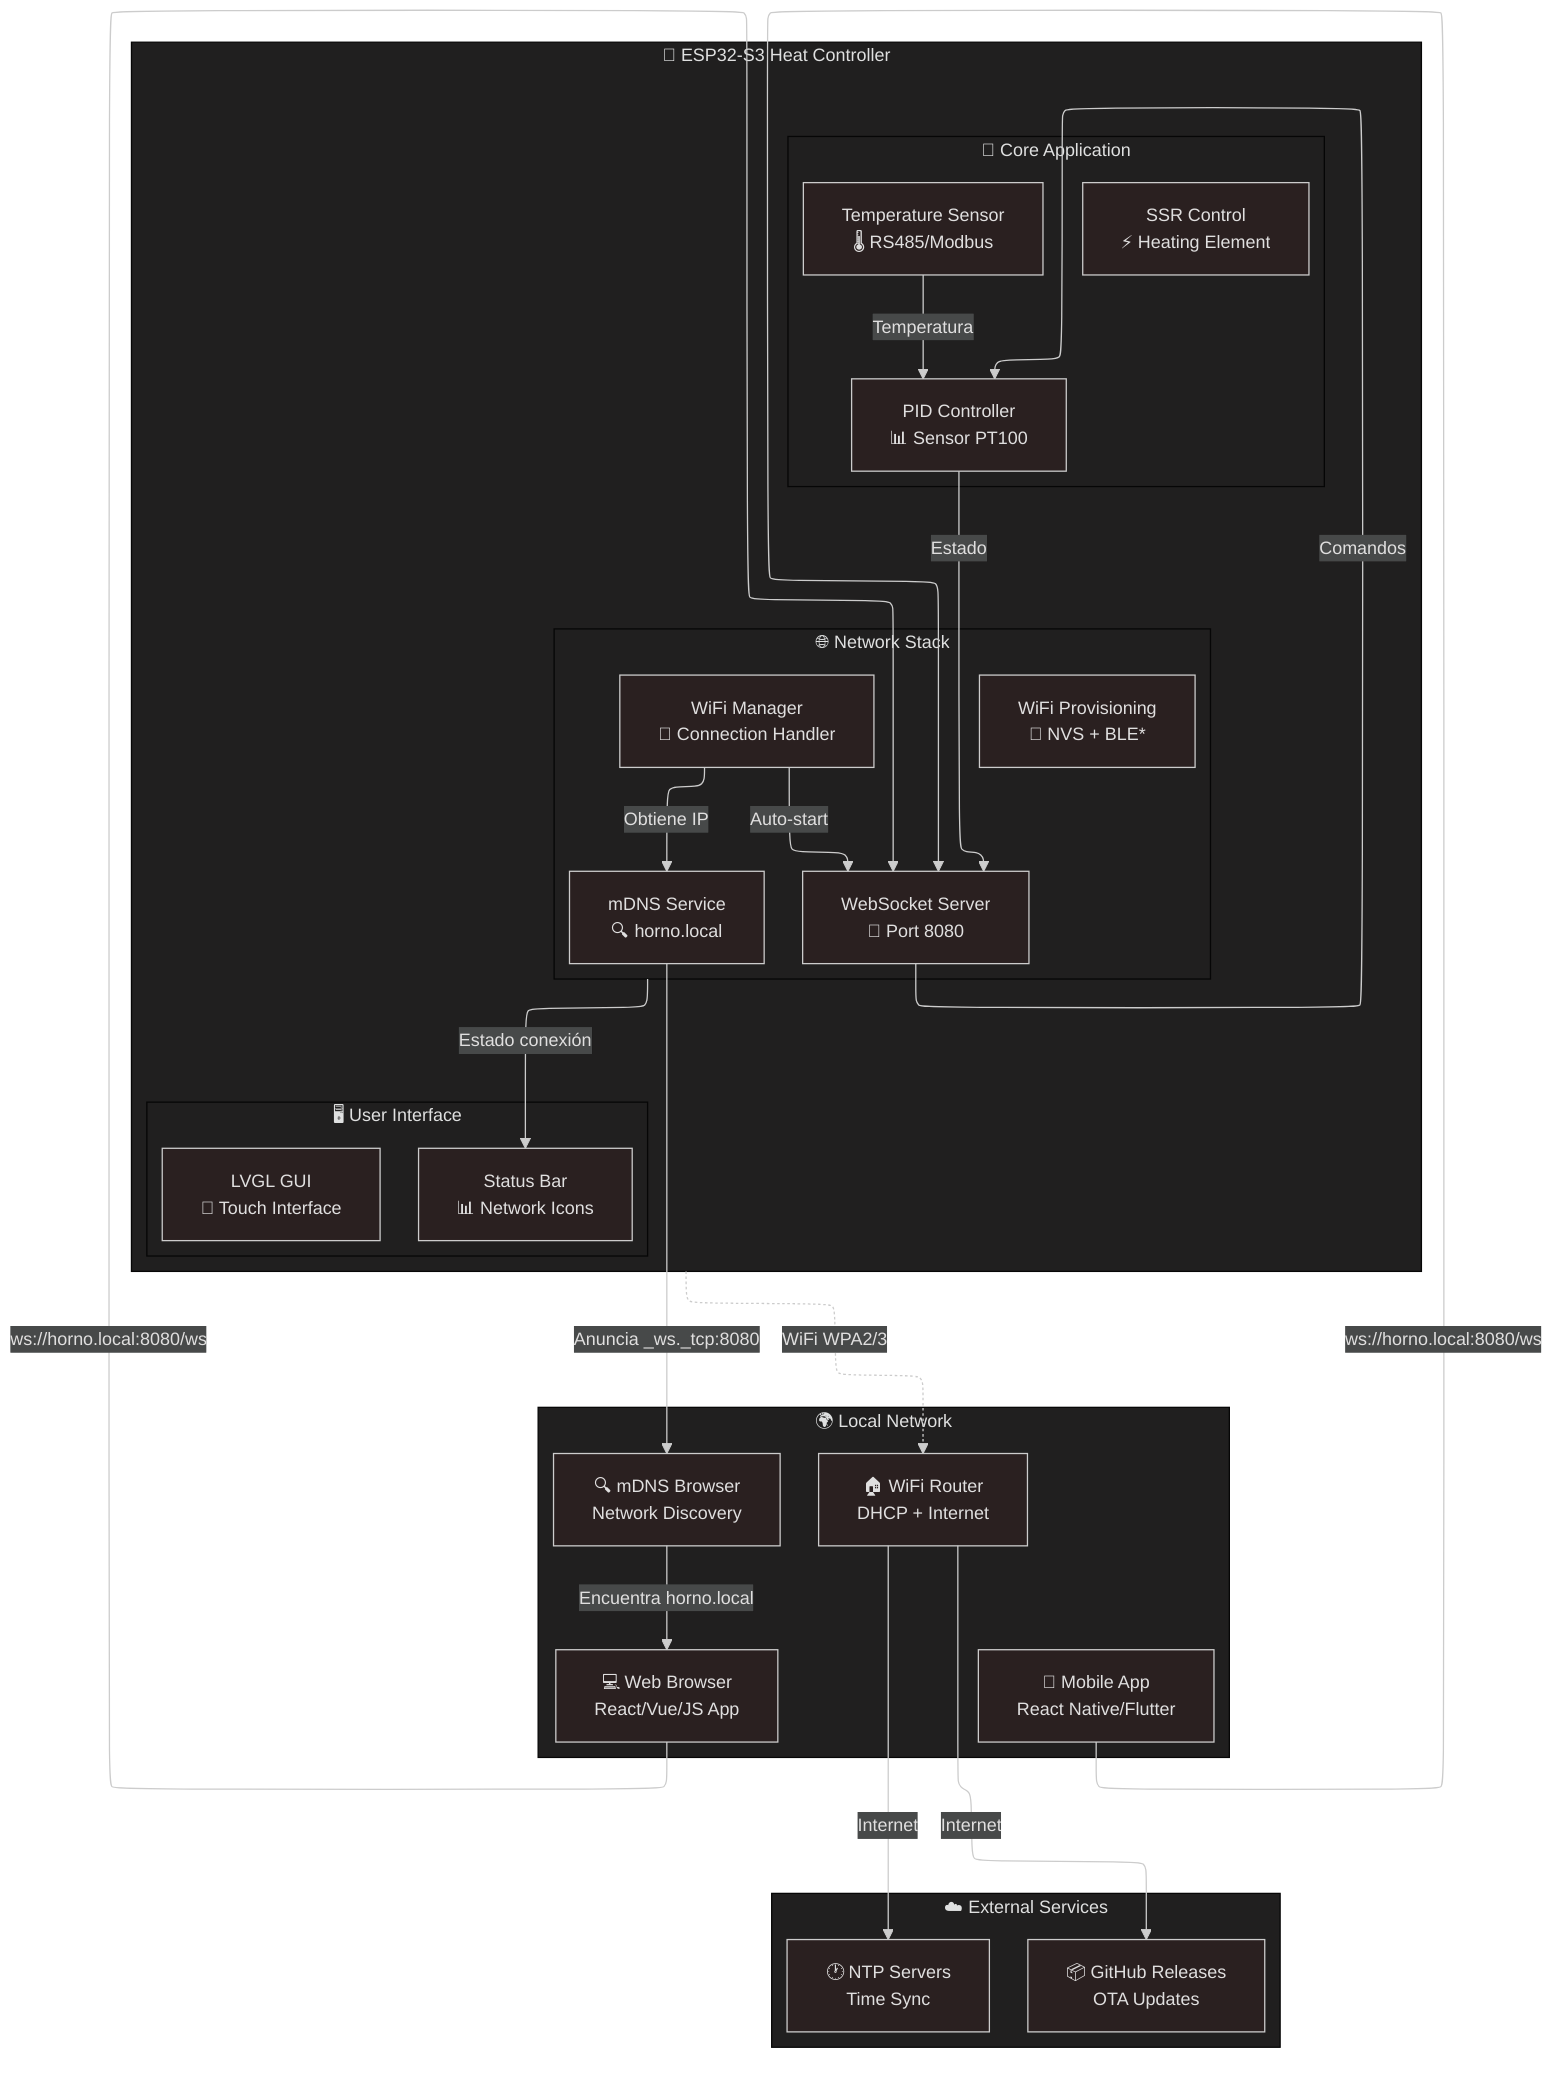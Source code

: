 ---
config:
  layout: elk
  theme: neo-dark
---
flowchart TB
 subgraph CORE["💾 Core Application"]
        PID["PID Controller<br>📊 Sensor PT100"]
        SENSOR["Temperature Sensor<br>🌡️ RS485/Modbus"]
        SSR["SSR Control<br>⚡ Heating Element"]
  end
 subgraph NET["🌐 Network Stack"]
        WIFI_MGR["WiFi Manager<br>📶 Connection Handler"]
        MDNS["mDNS Service<br>🔍 horno.local"]
        WS_SERVER["WebSocket Server<br>📡 Port 8080"]
        PROV["WiFi Provisioning<br>🔐 NVS + BLE*"]
  end
 subgraph UI["🖥️ User Interface"]
        LVGL["LVGL GUI<br>🎨 Touch Interface"]
        STATUS["Status Bar<br>📊 Network Icons"]
  end
 subgraph ESP32["🔌 ESP32-S3 Heat Controller"]
        CORE
        NET
        UI
  end
 subgraph NETWORK["🌍 Local Network"]
        ROUTER["🏠 WiFi Router<br>DHCP + Internet"]
        CLIENT_WEB["💻 Web Browser<br>React/Vue/JS App"]
        CLIENT_MOBILE["📱 Mobile App<br>React Native/Flutter"]
        DISCOVERY["🔍 mDNS Browser<br>Network Discovery"]
  end
 subgraph EXTERNAL["☁️ External Services"]
        NTP["🕐 NTP Servers<br>Time Sync"]
        GITHUB["📦 GitHub Releases<br>OTA Updates"]
  end
    ESP32 -. WiFi WPA2/3 .-> ROUTER
    ROUTER -- Internet --> NTP & GITHUB
    WIFI_MGR -- Obtiene IP --> MDNS
    MDNS -- "Anuncia _ws._tcp:8080" --> DISCOVERY
    WIFI_MGR -- "Auto-start" --> WS_SERVER
    CLIENT_WEB -- "ws://horno.local:8080/ws" --> WS_SERVER
    CLIENT_MOBILE -- "ws://horno.local:8080/ws" --> WS_SERVER
    DISCOVERY -- "Encuentra horno.local" --> CLIENT_WEB
    PID -- Estado --> WS_SERVER
    SENSOR -- Temperatura --> PID
    WS_SERVER -- Comandos --> PID
    NET -- Estado conexión --> STATUS
